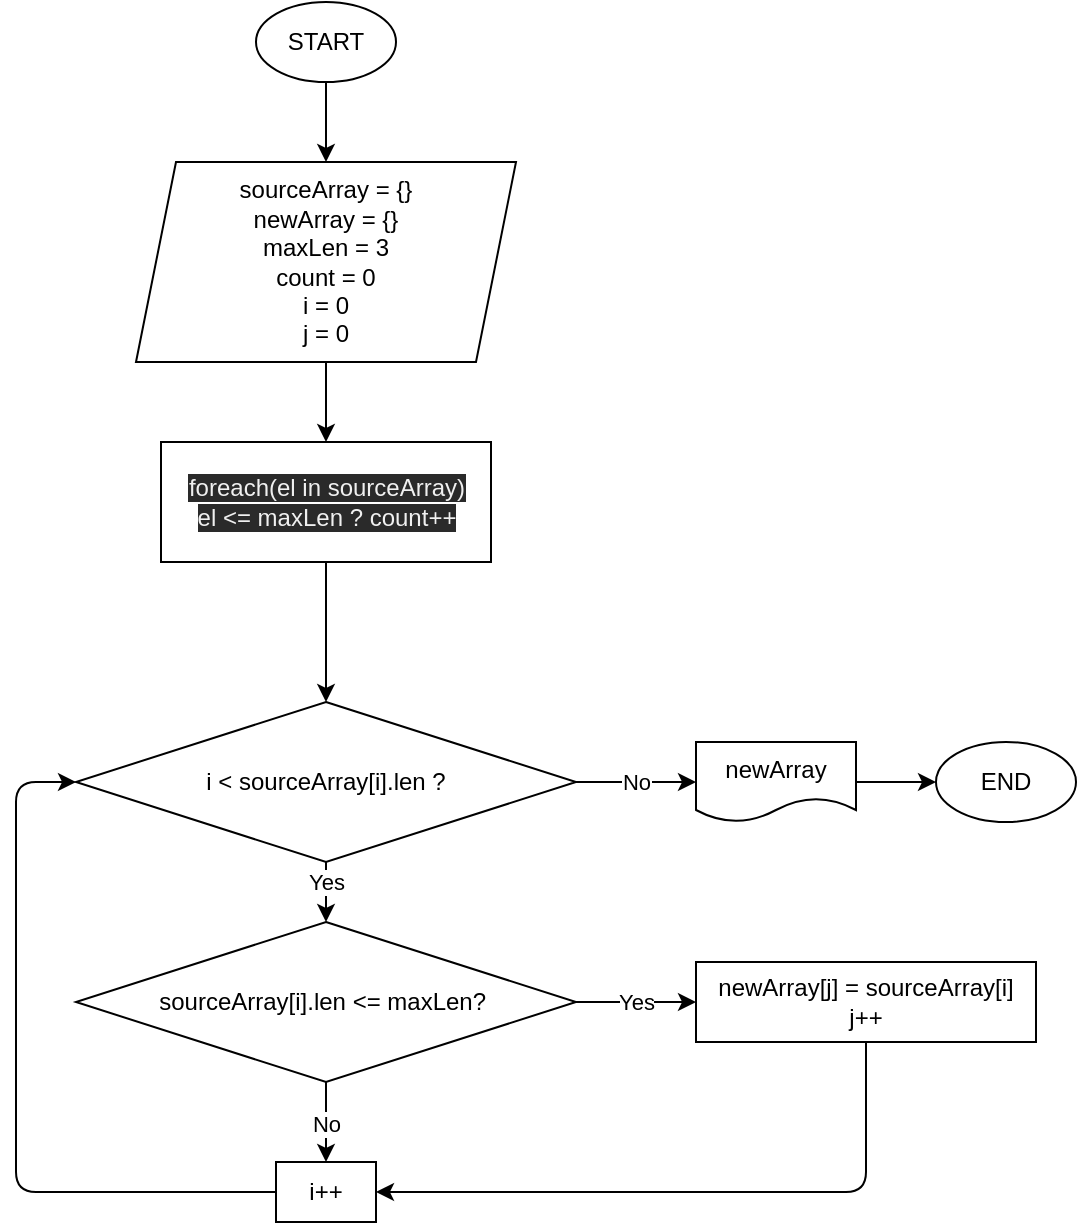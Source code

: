 <mxfile>
    <diagram id="Xq30mKAv2xwjatCmazU5" name="Page-1">
        <mxGraphModel dx="919" dy="535" grid="1" gridSize="10" guides="1" tooltips="1" connect="1" arrows="1" fold="1" page="1" pageScale="1" pageWidth="827" pageHeight="1169" math="0" shadow="0">
            <root>
                <mxCell id="0"/>
                <mxCell id="1" parent="0"/>
                <mxCell id="6" value="" style="edgeStyle=none;html=1;" parent="1" source="2" target="4" edge="1">
                    <mxGeometry relative="1" as="geometry"/>
                </mxCell>
                <mxCell id="2" value="START" style="ellipse;whiteSpace=wrap;html=1;" parent="1" vertex="1">
                    <mxGeometry x="240" y="50" width="70" height="40" as="geometry"/>
                </mxCell>
                <mxCell id="3" value="END" style="ellipse;whiteSpace=wrap;html=1;" parent="1" vertex="1">
                    <mxGeometry x="580" y="420" width="70" height="40" as="geometry"/>
                </mxCell>
                <mxCell id="36" value="" style="edgeStyle=none;html=1;" edge="1" parent="1" source="4">
                    <mxGeometry relative="1" as="geometry">
                        <mxPoint x="275" y="270" as="targetPoint"/>
                    </mxGeometry>
                </mxCell>
                <mxCell id="4" value="sourceArray = {}&lt;br&gt;newArray = {}&lt;br&gt;maxLen = 3&lt;br&gt;count = 0&lt;br&gt;i = 0&lt;br&gt;j = 0" style="shape=parallelogram;perimeter=parallelogramPerimeter;whiteSpace=wrap;html=1;fixedSize=1;" parent="1" vertex="1">
                    <mxGeometry x="180" y="130" width="190" height="100" as="geometry"/>
                </mxCell>
                <mxCell id="12" value="" style="edgeStyle=none;html=1;" parent="1" source="9" target="11" edge="1">
                    <mxGeometry relative="1" as="geometry"/>
                </mxCell>
                <mxCell id="17" value="No" style="edgeLabel;html=1;align=center;verticalAlign=middle;resizable=0;points=[];" parent="12" vertex="1" connectable="0">
                    <mxGeometry x="-0.484" y="1" relative="1" as="geometry">
                        <mxPoint x="-1" y="10" as="offset"/>
                    </mxGeometry>
                </mxCell>
                <mxCell id="15" value="" style="edgeStyle=none;html=1;" parent="1" source="9" target="14" edge="1">
                    <mxGeometry relative="1" as="geometry"/>
                </mxCell>
                <mxCell id="16" value="Yes" style="edgeLabel;html=1;align=center;verticalAlign=middle;resizable=0;points=[];" parent="15" vertex="1" connectable="0">
                    <mxGeometry x="-0.34" y="-2" relative="1" as="geometry">
                        <mxPoint x="10" y="-2" as="offset"/>
                    </mxGeometry>
                </mxCell>
                <mxCell id="9" value="sourceArray[i].len &amp;lt;= maxLen?&amp;nbsp;" style="rhombus;whiteSpace=wrap;html=1;" parent="1" vertex="1">
                    <mxGeometry x="150" y="510" width="250" height="80" as="geometry"/>
                </mxCell>
                <mxCell id="11" value="i++" style="whiteSpace=wrap;html=1;" parent="1" vertex="1">
                    <mxGeometry x="250" y="630" width="50" height="30" as="geometry"/>
                </mxCell>
                <mxCell id="18" style="edgeStyle=none;html=1;exitX=0.5;exitY=1;exitDx=0;exitDy=0;entryX=1;entryY=0.5;entryDx=0;entryDy=0;" parent="1" source="14" target="11" edge="1">
                    <mxGeometry relative="1" as="geometry">
                        <Array as="points">
                            <mxPoint x="545" y="645"/>
                        </Array>
                    </mxGeometry>
                </mxCell>
                <mxCell id="14" value="newArray[j] = sourceArray[i]&lt;br&gt;j++" style="whiteSpace=wrap;html=1;" parent="1" vertex="1">
                    <mxGeometry x="460" y="530" width="170" height="40" as="geometry"/>
                </mxCell>
                <mxCell id="22" value="" style="edgeStyle=none;html=1;" parent="1" source="20" target="9" edge="1">
                    <mxGeometry relative="1" as="geometry"/>
                </mxCell>
                <mxCell id="27" value="Yes" style="edgeLabel;html=1;align=center;verticalAlign=middle;resizable=0;points=[];" parent="22" vertex="1" connectable="0">
                    <mxGeometry x="-0.463" relative="1" as="geometry">
                        <mxPoint y="2" as="offset"/>
                    </mxGeometry>
                </mxCell>
                <mxCell id="25" value="" style="edgeStyle=none;html=1;" parent="1" source="20" target="24" edge="1">
                    <mxGeometry relative="1" as="geometry"/>
                </mxCell>
                <mxCell id="26" value="No" style="edgeLabel;html=1;align=center;verticalAlign=middle;resizable=0;points=[];" parent="25" vertex="1" connectable="0">
                    <mxGeometry x="0.431" y="2" relative="1" as="geometry">
                        <mxPoint x="-13" y="2" as="offset"/>
                    </mxGeometry>
                </mxCell>
                <mxCell id="20" value="i &amp;lt; sourceArray[i].len ?" style="rhombus;whiteSpace=wrap;html=1;" parent="1" vertex="1">
                    <mxGeometry x="150" y="400" width="250" height="80" as="geometry"/>
                </mxCell>
                <mxCell id="23" style="edgeStyle=none;html=1;exitX=0;exitY=0.5;exitDx=0;exitDy=0;entryX=0;entryY=0.5;entryDx=0;entryDy=0;" parent="1" source="11" target="20" edge="1">
                    <mxGeometry relative="1" as="geometry">
                        <mxPoint x="250" y="645" as="sourcePoint"/>
                        <mxPoint x="150" y="440" as="targetPoint"/>
                        <Array as="points">
                            <mxPoint x="120" y="645"/>
                            <mxPoint x="120" y="440"/>
                        </Array>
                    </mxGeometry>
                </mxCell>
                <mxCell id="28" value="" style="edgeStyle=none;html=1;" parent="1" source="24" target="3" edge="1">
                    <mxGeometry relative="1" as="geometry"/>
                </mxCell>
                <mxCell id="24" value="newArray" style="shape=document;whiteSpace=wrap;html=1;boundedLbl=1;" parent="1" vertex="1">
                    <mxGeometry x="460" y="420" width="80" height="40" as="geometry"/>
                </mxCell>
                <mxCell id="38" value="" style="edgeStyle=none;html=1;exitX=0.5;exitY=1;exitDx=0;exitDy=0;" edge="1" parent="1" source="39" target="20">
                    <mxGeometry relative="1" as="geometry">
                        <mxPoint x="275" y="350" as="sourcePoint"/>
                    </mxGeometry>
                </mxCell>
                <mxCell id="39" value="&lt;span style=&quot;color: rgb(240, 240, 240); font-family: helvetica; font-size: 12px; font-style: normal; font-weight: 400; letter-spacing: normal; text-align: center; text-indent: 0px; text-transform: none; word-spacing: 0px; background-color: rgb(42, 42, 42); display: inline; float: none;&quot;&gt;foreach(el in sourceArray)&lt;/span&gt;&lt;br style=&quot;color: rgb(240, 240, 240); font-family: helvetica; font-size: 12px; font-style: normal; font-weight: 400; letter-spacing: normal; text-align: center; text-indent: 0px; text-transform: none; word-spacing: 0px; background-color: rgb(42, 42, 42);&quot;&gt;&lt;span style=&quot;color: rgb(240, 240, 240); font-family: helvetica; font-size: 12px; font-style: normal; font-weight: 400; letter-spacing: normal; text-align: center; text-indent: 0px; text-transform: none; word-spacing: 0px; background-color: rgb(42, 42, 42); display: inline; float: none;&quot;&gt;el &amp;lt;= maxLen ? count++&lt;/span&gt;" style="rounded=0;whiteSpace=wrap;html=1;" vertex="1" parent="1">
                    <mxGeometry x="192.5" y="270" width="165" height="60" as="geometry"/>
                </mxCell>
            </root>
        </mxGraphModel>
    </diagram>
</mxfile>